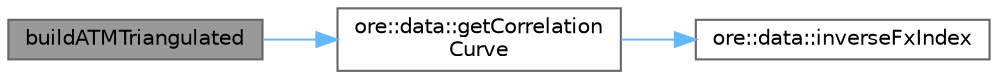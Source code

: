 digraph "buildATMTriangulated"
{
 // INTERACTIVE_SVG=YES
 // LATEX_PDF_SIZE
  bgcolor="transparent";
  edge [fontname=Helvetica,fontsize=10,labelfontname=Helvetica,labelfontsize=10];
  node [fontname=Helvetica,fontsize=10,shape=box,height=0.2,width=0.4];
  rankdir="LR";
  Node1 [label="buildATMTriangulated",height=0.2,width=0.4,color="gray40", fillcolor="grey60", style="filled", fontcolor="black",tooltip=" "];
  Node1 -> Node2 [color="steelblue1",style="solid"];
  Node2 [label="ore::data::getCorrelation\lCurve",height=0.2,width=0.4,color="grey40", fillcolor="white", style="filled",URL="$namespaceore_1_1data.html#abfd9a7172102845408b5688fdba7d214",tooltip=" "];
  Node2 -> Node3 [color="steelblue1",style="solid"];
  Node3 [label="ore::data::inverseFxIndex",height=0.2,width=0.4,color="grey40", fillcolor="white", style="filled",URL="$namespaceore_1_1data.html#ac1ff7842665a0c9bc7ff5785babcd435",tooltip=" "];
}
